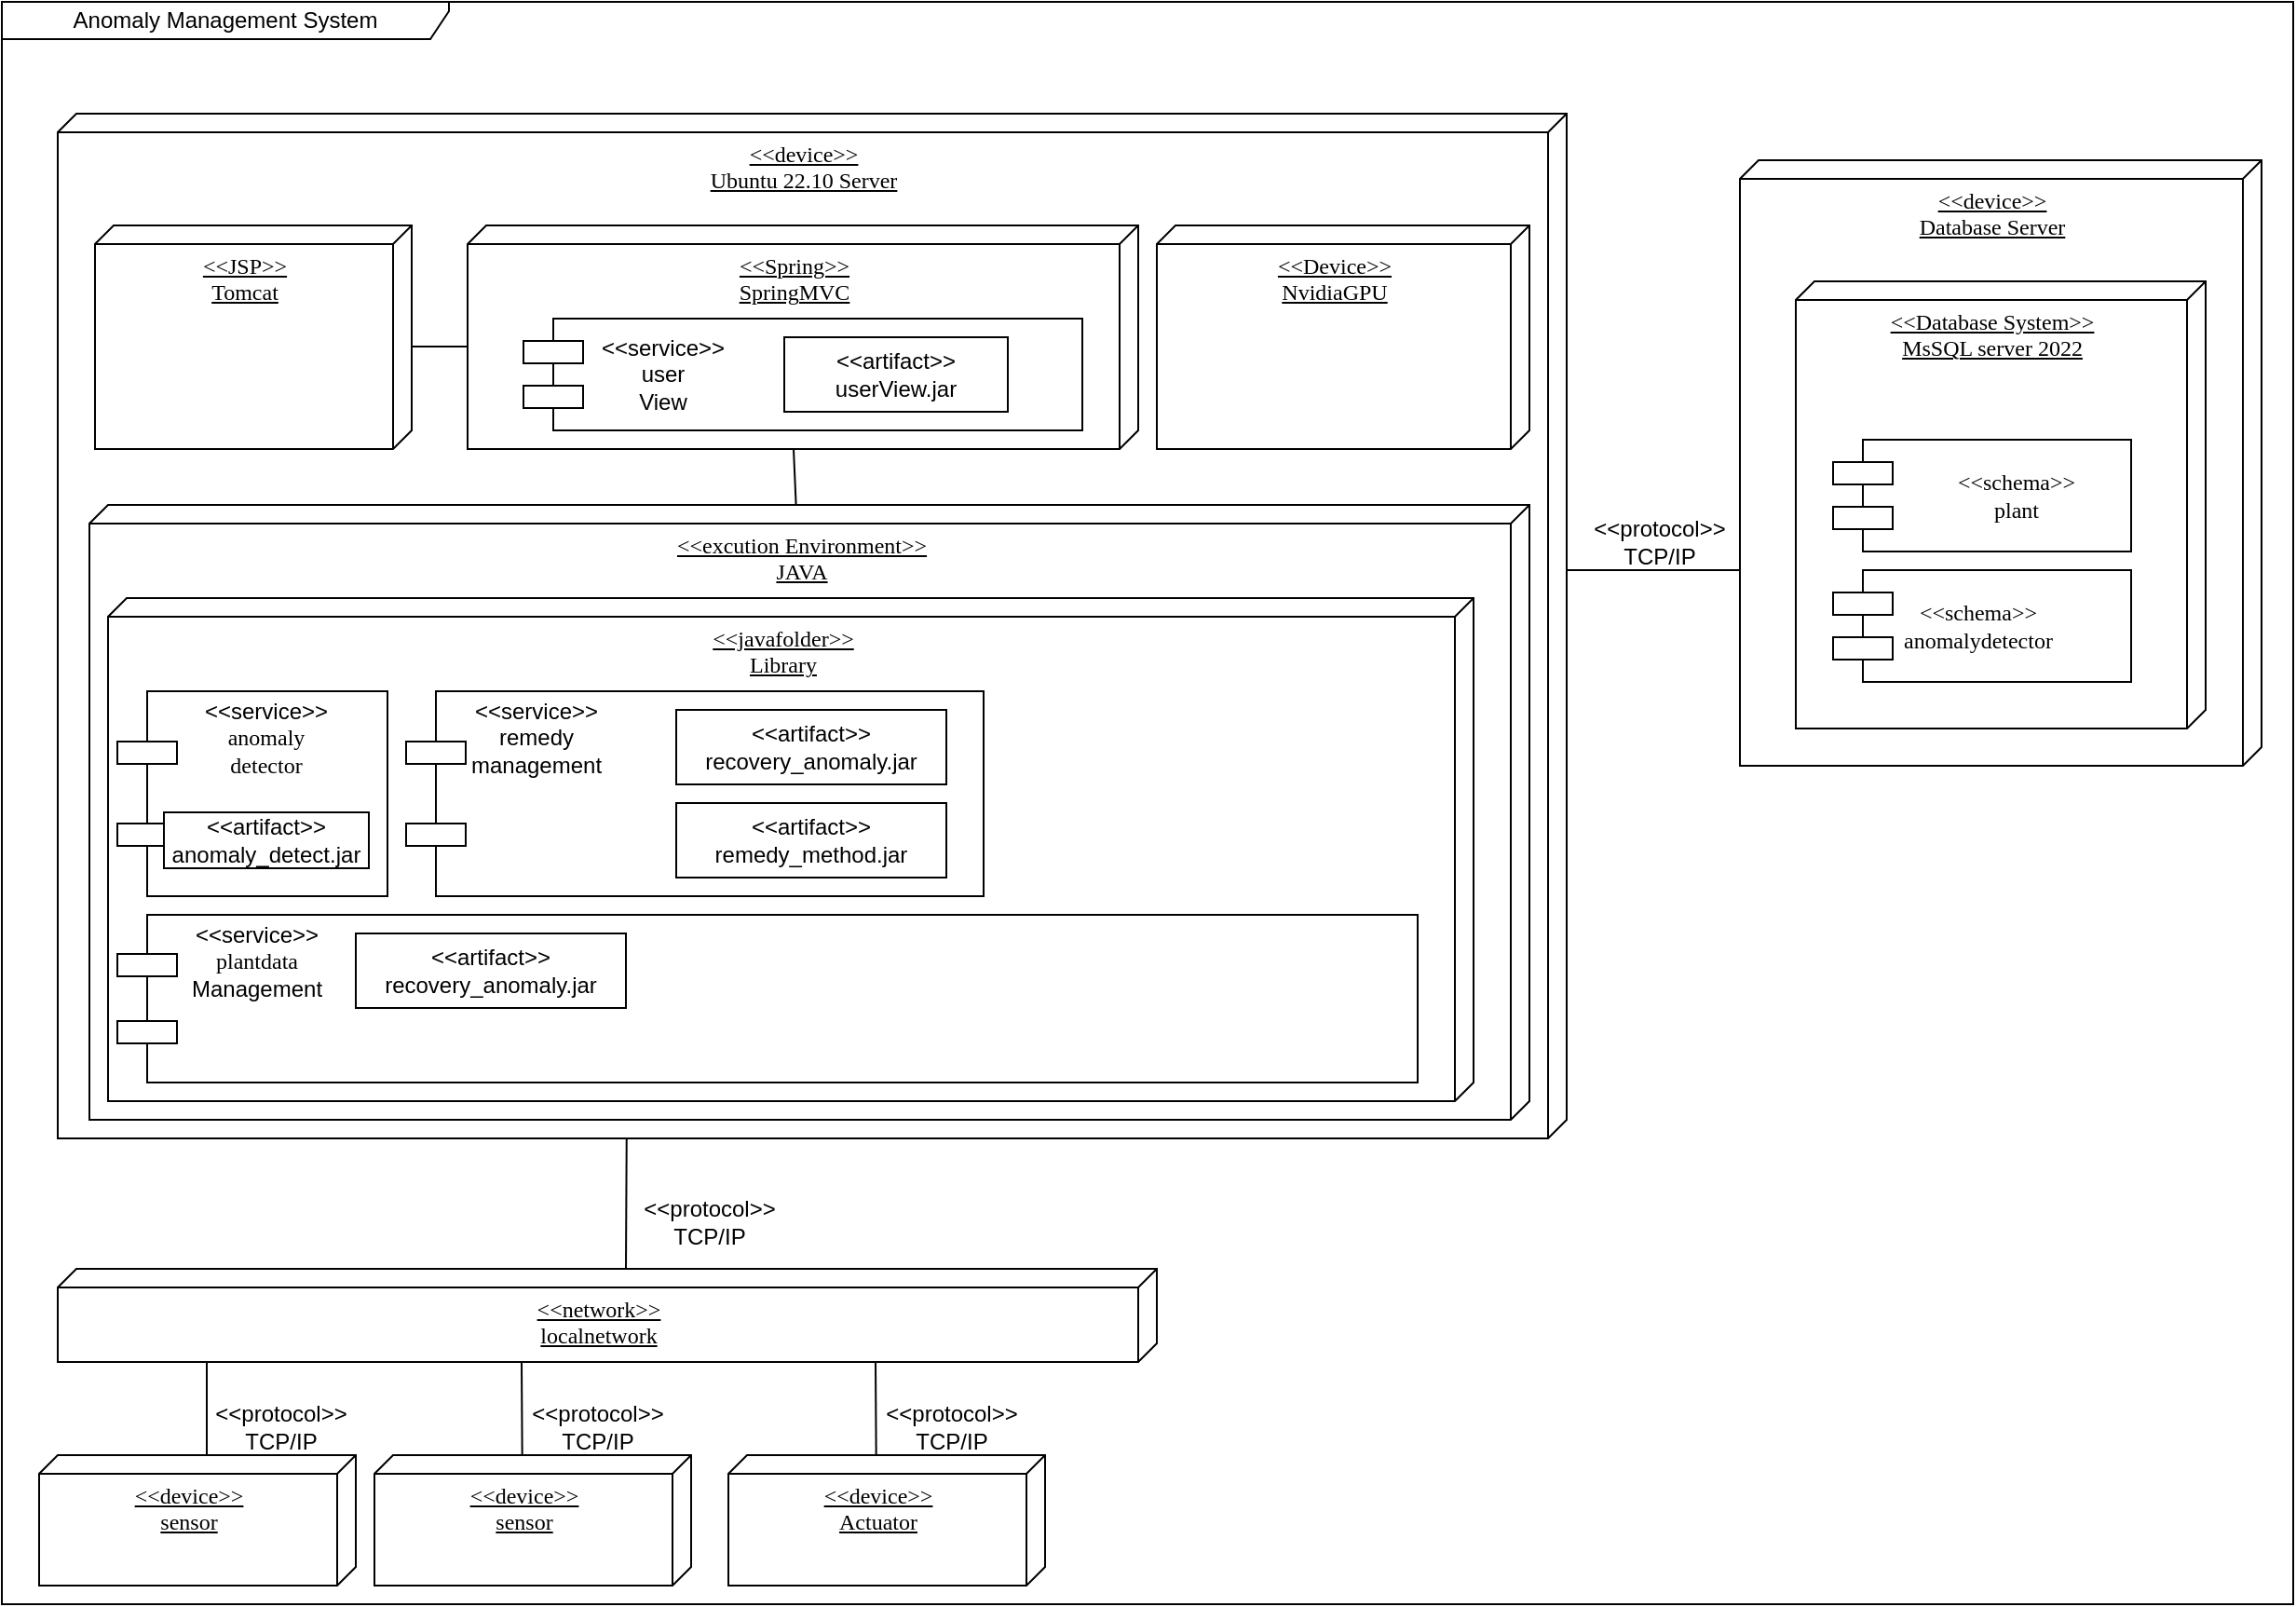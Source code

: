 <mxfile version="21.1.7" type="github">
  <diagram name="Page-1" id="5f0bae14-7c28-e335-631c-24af17079c00">
    <mxGraphModel dx="2850" dy="1818" grid="1" gridSize="10" guides="1" tooltips="1" connect="1" arrows="1" fold="1" page="1" pageScale="1" pageWidth="1100" pageHeight="850" background="none" math="0" shadow="0">
      <root>
        <mxCell id="0" />
        <mxCell id="1" parent="0" />
        <mxCell id="Wp49OkV0YaMOu1lBNxqz-1" value="&amp;lt;&amp;lt;device&amp;gt;&amp;gt; &lt;br&gt;Ubuntu 22.10 Server" style="verticalAlign=top;align=center;spacingTop=8;spacingLeft=2;spacingRight=12;shape=cube;size=10;direction=south;fontStyle=4;html=1;rounded=0;shadow=0;comic=0;labelBackgroundColor=none;strokeWidth=1;fontFamily=Verdana;fontSize=12" vertex="1" parent="1">
          <mxGeometry x="-110" y="-730" width="810" height="550" as="geometry" />
        </mxCell>
        <mxCell id="Wp49OkV0YaMOu1lBNxqz-2" value="Anomaly Management System" style="shape=umlFrame;whiteSpace=wrap;html=1;pointerEvents=0;width=240;height=20;" vertex="1" parent="1">
          <mxGeometry x="-140" y="-790" width="1230" height="860" as="geometry" />
        </mxCell>
        <mxCell id="Wp49OkV0YaMOu1lBNxqz-4" value="&amp;lt;&amp;lt;JSP&amp;gt;&amp;gt;&lt;br&gt;Tomcat" style="verticalAlign=top;align=center;spacingTop=8;spacingLeft=2;spacingRight=12;shape=cube;size=10;direction=south;fontStyle=4;html=1;rounded=0;shadow=0;comic=0;labelBackgroundColor=none;strokeWidth=1;fontFamily=Verdana;fontSize=12" vertex="1" parent="1">
          <mxGeometry x="-90" y="-670" width="170" height="120" as="geometry" />
        </mxCell>
        <mxCell id="Wp49OkV0YaMOu1lBNxqz-5" value="&amp;lt;&amp;lt;device&amp;gt;&amp;gt; &lt;br&gt;Database Server" style="verticalAlign=top;align=center;spacingTop=8;spacingLeft=2;spacingRight=12;shape=cube;size=10;direction=south;fontStyle=4;html=1;rounded=0;shadow=0;comic=0;labelBackgroundColor=none;strokeWidth=1;fontFamily=Verdana;fontSize=12" vertex="1" parent="1">
          <mxGeometry x="793" y="-705" width="280" height="325" as="geometry" />
        </mxCell>
        <mxCell id="Wp49OkV0YaMOu1lBNxqz-3" value="&amp;lt;&amp;lt;Database System&amp;gt;&amp;gt;&lt;br&gt;MsSQL server 2022" style="verticalAlign=top;align=center;spacingTop=8;spacingLeft=2;spacingRight=12;shape=cube;size=10;direction=south;fontStyle=4;html=1;rounded=0;shadow=0;comic=0;labelBackgroundColor=none;strokeWidth=1;fontFamily=Verdana;fontSize=12" vertex="1" parent="1">
          <mxGeometry x="823" y="-640" width="220" height="240" as="geometry" />
        </mxCell>
        <mxCell id="Wp49OkV0YaMOu1lBNxqz-6" value="&amp;lt;&amp;lt;Spring&amp;gt;&amp;gt;&lt;br&gt;SpringMVC" style="verticalAlign=top;align=center;spacingTop=8;spacingLeft=2;spacingRight=12;shape=cube;size=10;direction=south;fontStyle=4;html=1;rounded=0;shadow=0;comic=0;labelBackgroundColor=none;strokeWidth=1;fontFamily=Verdana;fontSize=12" vertex="1" parent="1">
          <mxGeometry x="110" y="-670" width="360" height="120" as="geometry" />
        </mxCell>
        <mxCell id="Wp49OkV0YaMOu1lBNxqz-9" value="" style="endArrow=none;html=1;rounded=0;entryX=0;entryY=0;entryDx=220;entryDy=280;entryPerimeter=0;" edge="1" parent="1" target="Wp49OkV0YaMOu1lBNxqz-5">
          <mxGeometry width="50" height="50" relative="1" as="geometry">
            <mxPoint x="700" y="-485" as="sourcePoint" />
            <mxPoint x="463" y="-480" as="targetPoint" />
          </mxGeometry>
        </mxCell>
        <mxCell id="Wp49OkV0YaMOu1lBNxqz-10" value="&amp;lt;&amp;lt;protocol&amp;gt;&amp;gt;&lt;br&gt;TCP/IP" style="text;html=1;strokeColor=none;fillColor=none;align=center;verticalAlign=middle;whiteSpace=wrap;rounded=0;" vertex="1" parent="1">
          <mxGeometry x="720" y="-515" width="60" height="30" as="geometry" />
        </mxCell>
        <mxCell id="Wp49OkV0YaMOu1lBNxqz-11" value="&amp;lt;&amp;lt;device&amp;gt;&amp;gt;&lt;br&gt;sensor" style="verticalAlign=top;align=center;spacingTop=8;spacingLeft=2;spacingRight=12;shape=cube;size=10;direction=south;fontStyle=4;html=1;rounded=0;shadow=0;comic=0;labelBackgroundColor=none;strokeWidth=1;fontFamily=Verdana;fontSize=12" vertex="1" parent="1">
          <mxGeometry x="-120" y="-10" width="170" height="70" as="geometry" />
        </mxCell>
        <mxCell id="Wp49OkV0YaMOu1lBNxqz-12" value="&amp;lt;&amp;lt;network&amp;gt;&amp;gt;&lt;br&gt;localnetwork" style="verticalAlign=top;align=center;spacingTop=8;spacingLeft=2;spacingRight=12;shape=cube;size=10;direction=south;fontStyle=4;html=1;rounded=0;shadow=0;comic=0;labelBackgroundColor=none;strokeWidth=1;fontFamily=Verdana;fontSize=12" vertex="1" parent="1">
          <mxGeometry x="-110" y="-110" width="590" height="50" as="geometry" />
        </mxCell>
        <mxCell id="Wp49OkV0YaMOu1lBNxqz-14" value="" style="endArrow=none;html=1;rounded=0;exitX=0;exitY=0;exitDx=0;exitDy=80;exitPerimeter=0;" edge="1" parent="1" source="Wp49OkV0YaMOu1lBNxqz-11">
          <mxGeometry width="50" height="50" relative="1" as="geometry">
            <mxPoint x="500" y="-320" as="sourcePoint" />
            <mxPoint x="-30" y="-60" as="targetPoint" />
          </mxGeometry>
        </mxCell>
        <mxCell id="Wp49OkV0YaMOu1lBNxqz-15" value="" style="endArrow=none;html=1;rounded=0;exitX=0;exitY=0;exitDx=0;exitDy=80;exitPerimeter=0;" edge="1" parent="1">
          <mxGeometry width="50" height="50" relative="1" as="geometry">
            <mxPoint x="139.33" y="-10" as="sourcePoint" />
            <mxPoint x="139" y="-60" as="targetPoint" />
          </mxGeometry>
        </mxCell>
        <mxCell id="Wp49OkV0YaMOu1lBNxqz-18" value="&amp;lt;&amp;lt;protocol&amp;gt;&amp;gt;&lt;br&gt;TCP/IP" style="text;html=1;strokeColor=none;fillColor=none;align=center;verticalAlign=middle;whiteSpace=wrap;rounded=0;" vertex="1" parent="1">
          <mxGeometry x="150" y="-40" width="60" height="30" as="geometry" />
        </mxCell>
        <mxCell id="Wp49OkV0YaMOu1lBNxqz-19" value="&amp;lt;&amp;lt;protocol&amp;gt;&amp;gt;&lt;br&gt;TCP/IP" style="text;html=1;strokeColor=none;fillColor=none;align=center;verticalAlign=middle;whiteSpace=wrap;rounded=0;" vertex="1" parent="1">
          <mxGeometry x="-20" y="-40" width="60" height="30" as="geometry" />
        </mxCell>
        <mxCell id="Wp49OkV0YaMOu1lBNxqz-20" value="" style="shape=component;align=left;spacingLeft=36;rounded=0;shadow=0;comic=0;labelBackgroundColor=none;strokeWidth=1;fontFamily=Verdana;fontSize=12;html=1;" vertex="1" parent="1">
          <mxGeometry x="140" y="-620" width="300" height="60" as="geometry" />
        </mxCell>
        <mxCell id="Wp49OkV0YaMOu1lBNxqz-24" value="&amp;lt;&amp;lt;device&amp;gt;&amp;gt;&lt;br&gt;sensor" style="verticalAlign=top;align=center;spacingTop=8;spacingLeft=2;spacingRight=12;shape=cube;size=10;direction=south;fontStyle=4;html=1;rounded=0;shadow=0;comic=0;labelBackgroundColor=none;strokeWidth=1;fontFamily=Verdana;fontSize=12" vertex="1" parent="1">
          <mxGeometry x="60" y="-10" width="170" height="70" as="geometry" />
        </mxCell>
        <mxCell id="Wp49OkV0YaMOu1lBNxqz-25" value="" style="endArrow=none;html=1;rounded=0;entryX=1;entryY=0.623;entryDx=0;entryDy=0;entryPerimeter=0;" edge="1" parent="1" target="Wp49OkV0YaMOu1lBNxqz-1">
          <mxGeometry width="50" height="50" relative="1" as="geometry">
            <mxPoint x="195" y="-110" as="sourcePoint" />
            <mxPoint x="195" y="-160" as="targetPoint" />
            <Array as="points" />
          </mxGeometry>
        </mxCell>
        <mxCell id="Wp49OkV0YaMOu1lBNxqz-26" value="&amp;lt;&amp;lt;Device&amp;gt;&amp;gt;&lt;br&gt;NvidiaGPU" style="verticalAlign=top;align=center;spacingTop=8;spacingLeft=2;spacingRight=12;shape=cube;size=10;direction=south;fontStyle=4;html=1;rounded=0;shadow=0;comic=0;labelBackgroundColor=none;strokeWidth=1;fontFamily=Verdana;fontSize=12" vertex="1" parent="1">
          <mxGeometry x="480" y="-670" width="200" height="120" as="geometry" />
        </mxCell>
        <mxCell id="Wp49OkV0YaMOu1lBNxqz-28" value="&amp;lt;&amp;lt;excution Environment&amp;gt;&amp;gt;&lt;br&gt;JAVA" style="verticalAlign=top;align=center;spacingTop=8;spacingLeft=2;spacingRight=12;shape=cube;size=10;direction=south;fontStyle=4;html=1;rounded=0;shadow=0;comic=0;labelBackgroundColor=none;strokeWidth=1;fontFamily=Verdana;fontSize=12" vertex="1" parent="1">
          <mxGeometry x="-93" y="-520" width="773" height="330" as="geometry" />
        </mxCell>
        <mxCell id="Wp49OkV0YaMOu1lBNxqz-29" value="&amp;lt;&amp;lt;javafolder&amp;gt;&amp;gt;&lt;br&gt;Library" style="verticalAlign=top;align=center;spacingTop=8;spacingLeft=2;spacingRight=12;shape=cube;size=10;direction=south;fontStyle=4;html=1;rounded=0;shadow=0;comic=0;labelBackgroundColor=none;strokeWidth=1;fontFamily=Verdana;fontSize=12" vertex="1" parent="1">
          <mxGeometry x="-83" y="-470" width="733" height="270" as="geometry" />
        </mxCell>
        <mxCell id="Wp49OkV0YaMOu1lBNxqz-21" value="" style="shape=component;align=center;spacingLeft=36;rounded=0;shadow=0;comic=0;labelBackgroundColor=none;strokeWidth=1;fontFamily=Verdana;fontSize=12;html=1;" vertex="1" parent="1">
          <mxGeometry x="-78" y="-420" width="145" height="110" as="geometry" />
        </mxCell>
        <mxCell id="Wp49OkV0YaMOu1lBNxqz-22" value="&lt;div style=&quot;text-align: center;&quot;&gt;&lt;br&gt;&lt;/div&gt;&lt;br&gt;&lt;br&gt;" style="shape=component;align=left;spacingLeft=36;rounded=0;shadow=0;comic=0;labelBackgroundColor=none;strokeWidth=1;fontFamily=Verdana;fontSize=12;html=1;" vertex="1" parent="1">
          <mxGeometry x="77" y="-420" width="310" height="110" as="geometry" />
        </mxCell>
        <mxCell id="Wp49OkV0YaMOu1lBNxqz-31" value="&amp;lt;&amp;lt;schema&amp;gt;&amp;gt;&lt;br&gt;plant" style="shape=component;align=center;spacingLeft=36;rounded=0;shadow=0;comic=0;labelBackgroundColor=none;strokeWidth=1;fontFamily=Verdana;fontSize=12;html=1;" vertex="1" parent="1">
          <mxGeometry x="843" y="-555" width="160" height="60" as="geometry" />
        </mxCell>
        <mxCell id="Wp49OkV0YaMOu1lBNxqz-32" value="&lt;div style=&quot;text-align: center;&quot;&gt;&lt;span style=&quot;background-color: initial;&quot;&gt;&amp;lt;&amp;lt;schema&amp;gt;&amp;gt;&lt;/span&gt;&lt;/div&gt;anomalydetector&lt;br&gt;" style="shape=component;align=left;spacingLeft=36;rounded=0;shadow=0;comic=0;labelBackgroundColor=none;strokeWidth=1;fontFamily=Verdana;fontSize=12;html=1;" vertex="1" parent="1">
          <mxGeometry x="843" y="-485" width="160" height="60" as="geometry" />
        </mxCell>
        <mxCell id="Wp49OkV0YaMOu1lBNxqz-33" value="" style="endArrow=none;html=1;rounded=0;exitX=0;exitY=0;exitDx=0;exitDy=80;exitPerimeter=0;" edge="1" parent="1">
          <mxGeometry width="50" height="50" relative="1" as="geometry">
            <mxPoint x="329.33" y="-10" as="sourcePoint" />
            <mxPoint x="329" y="-60" as="targetPoint" />
          </mxGeometry>
        </mxCell>
        <mxCell id="Wp49OkV0YaMOu1lBNxqz-34" value="&amp;lt;&amp;lt;protocol&amp;gt;&amp;gt;&lt;br&gt;TCP/IP" style="text;html=1;strokeColor=none;fillColor=none;align=center;verticalAlign=middle;whiteSpace=wrap;rounded=0;" vertex="1" parent="1">
          <mxGeometry x="340" y="-40" width="60" height="30" as="geometry" />
        </mxCell>
        <mxCell id="Wp49OkV0YaMOu1lBNxqz-35" value="&amp;lt;&amp;lt;device&amp;gt;&amp;gt;&lt;br&gt;Actuator" style="verticalAlign=top;align=center;spacingTop=8;spacingLeft=2;spacingRight=12;shape=cube;size=10;direction=south;fontStyle=4;html=1;rounded=0;shadow=0;comic=0;labelBackgroundColor=none;strokeWidth=1;fontFamily=Verdana;fontSize=12" vertex="1" parent="1">
          <mxGeometry x="250" y="-10" width="170" height="70" as="geometry" />
        </mxCell>
        <mxCell id="Wp49OkV0YaMOu1lBNxqz-38" value="" style="endArrow=none;html=1;rounded=0;entryX=0;entryY=0;entryDx=65;entryDy=360;entryPerimeter=0;" edge="1" parent="1" target="Wp49OkV0YaMOu1lBNxqz-6">
          <mxGeometry width="50" height="50" relative="1" as="geometry">
            <mxPoint x="80" y="-605" as="sourcePoint" />
            <mxPoint x="320" y="-410" as="targetPoint" />
          </mxGeometry>
        </mxCell>
        <mxCell id="Wp49OkV0YaMOu1lBNxqz-39" value="" style="endArrow=none;html=1;rounded=0;entryX=0;entryY=0;entryDx=120;entryDy=185;entryPerimeter=0;" edge="1" parent="1" source="Wp49OkV0YaMOu1lBNxqz-28" target="Wp49OkV0YaMOu1lBNxqz-6">
          <mxGeometry width="50" height="50" relative="1" as="geometry">
            <mxPoint x="190" y="-520" as="sourcePoint" />
            <mxPoint x="147" y="-550" as="targetPoint" />
          </mxGeometry>
        </mxCell>
        <mxCell id="Wp49OkV0YaMOu1lBNxqz-40" value="&amp;lt;&amp;lt;artifact&amp;gt;&amp;gt;&lt;br&gt;userView.jar" style="rounded=0;whiteSpace=wrap;html=1;" vertex="1" parent="1">
          <mxGeometry x="280" y="-610" width="120" height="40" as="geometry" />
        </mxCell>
        <mxCell id="Wp49OkV0YaMOu1lBNxqz-44" value="&amp;lt;&amp;lt;protocol&amp;gt;&amp;gt;&lt;br&gt;TCP/IP" style="text;html=1;strokeColor=none;fillColor=none;align=center;verticalAlign=middle;whiteSpace=wrap;rounded=0;" vertex="1" parent="1">
          <mxGeometry x="210" y="-150" width="60" height="30" as="geometry" />
        </mxCell>
        <mxCell id="Wp49OkV0YaMOu1lBNxqz-45" value="&amp;lt;&amp;lt;artifact&amp;gt;&amp;gt;&lt;br&gt;recovery_anomaly.jar" style="rounded=0;whiteSpace=wrap;html=1;" vertex="1" parent="1">
          <mxGeometry x="222" y="-410" width="145" height="40" as="geometry" />
        </mxCell>
        <mxCell id="Wp49OkV0YaMOu1lBNxqz-47" value="&amp;lt;&amp;lt;artifact&amp;gt;&amp;gt;&lt;br&gt;anomaly_detect.jar" style="rounded=0;whiteSpace=wrap;html=1;" vertex="1" parent="1">
          <mxGeometry x="-53" y="-355" width="110" height="30" as="geometry" />
        </mxCell>
        <mxCell id="Wp49OkV0YaMOu1lBNxqz-49" value="" style="shape=component;align=left;spacingLeft=36;rounded=0;shadow=0;comic=0;labelBackgroundColor=none;strokeWidth=1;fontFamily=Verdana;fontSize=12;html=1;" vertex="1" parent="1">
          <mxGeometry x="-78" y="-300" width="698" height="90" as="geometry" />
        </mxCell>
        <mxCell id="Wp49OkV0YaMOu1lBNxqz-51" value="&amp;lt;&amp;lt;service&amp;gt;&amp;gt;&lt;br style=&quot;border-color: var(--border-color); font-family: Verdana;&quot;&gt;&lt;span style=&quot;font-family: Verdana;&quot;&gt;anomaly&lt;/span&gt;&lt;br style=&quot;border-color: var(--border-color); font-family: Verdana;&quot;&gt;&lt;span style=&quot;font-family: Verdana;&quot;&gt;detector&lt;/span&gt;" style="text;html=1;strokeColor=none;fillColor=none;align=center;verticalAlign=middle;whiteSpace=wrap;rounded=0;" vertex="1" parent="1">
          <mxGeometry x="-28" y="-410" width="60" height="30" as="geometry" />
        </mxCell>
        <mxCell id="Wp49OkV0YaMOu1lBNxqz-52" value="&amp;lt;&amp;lt;service&amp;gt;&amp;gt;&lt;br&gt;remedy&lt;br&gt;management" style="text;html=1;strokeColor=none;fillColor=none;align=center;verticalAlign=middle;whiteSpace=wrap;rounded=0;" vertex="1" parent="1">
          <mxGeometry x="112" y="-410" width="70" height="30" as="geometry" />
        </mxCell>
        <mxCell id="Wp49OkV0YaMOu1lBNxqz-53" value="&amp;lt;&amp;lt;service&amp;gt;&amp;gt;&lt;br style=&quot;border-color: var(--border-color); font-family: Verdana;&quot;&gt;&lt;font face=&quot;Verdana&quot;&gt;plantdata&lt;br&gt;&lt;/font&gt;Management" style="text;html=1;strokeColor=none;fillColor=none;align=center;verticalAlign=middle;whiteSpace=wrap;rounded=0;" vertex="1" parent="1">
          <mxGeometry x="-33" y="-290" width="60" height="30" as="geometry" />
        </mxCell>
        <mxCell id="Wp49OkV0YaMOu1lBNxqz-54" value="&amp;lt;&amp;lt;artifact&amp;gt;&amp;gt;&lt;br&gt;remedy_method.jar" style="rounded=0;whiteSpace=wrap;html=1;" vertex="1" parent="1">
          <mxGeometry x="222" y="-360" width="145" height="40" as="geometry" />
        </mxCell>
        <mxCell id="Wp49OkV0YaMOu1lBNxqz-55" value="&amp;lt;&amp;lt;service&amp;gt;&amp;gt;&lt;br&gt;user&lt;br&gt;View" style="text;html=1;strokeColor=none;fillColor=none;align=center;verticalAlign=middle;whiteSpace=wrap;rounded=0;" vertex="1" parent="1">
          <mxGeometry x="180" y="-605" width="70" height="30" as="geometry" />
        </mxCell>
        <mxCell id="Wp49OkV0YaMOu1lBNxqz-56" value="&amp;lt;&amp;lt;artifact&amp;gt;&amp;gt;&lt;br&gt;recovery_anomaly.jar" style="rounded=0;whiteSpace=wrap;html=1;" vertex="1" parent="1">
          <mxGeometry x="50" y="-290" width="145" height="40" as="geometry" />
        </mxCell>
      </root>
    </mxGraphModel>
  </diagram>
</mxfile>

